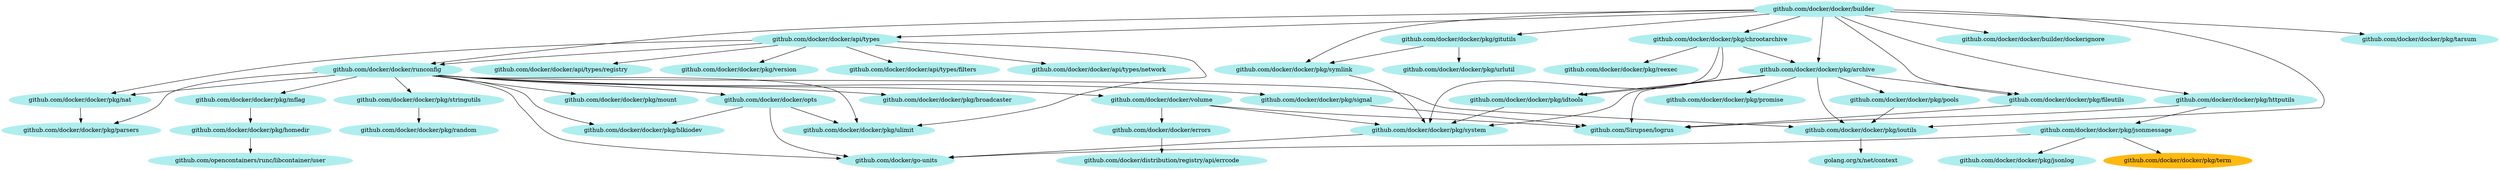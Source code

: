 digraph godep {
0 [label="github.com/docker/docker/api/types" style="filled" color="paleturquoise"];
0 -> 1;
0 -> 2;
0 -> 3;
0 -> 4;
0 -> 5;
0 -> 6;
0 -> 7;
8 [label="github.com/docker/docker/pkg/parsers" style="filled" color="paleturquoise"];
6 [label="github.com/docker/docker/pkg/version" style="filled" color="paleturquoise"];
9 [label="github.com/docker/docker/pkg/blkiodev" style="filled" color="paleturquoise"];
10 [label="github.com/docker/docker/pkg/homedir" style="filled" color="paleturquoise"];
10 -> 11;
12 [label="github.com/docker/docker/pkg/fileutils" style="filled" color="paleturquoise"];
12 -> 13;
14 [label="github.com/docker/docker/pkg/jsonmessage" style="filled" color="paleturquoise"];
14 -> 15;
14 -> 16;
14 -> 17;
18 [label="github.com/docker/docker/builder" style="filled" color="paleturquoise"];
18 -> 0;
18 -> 19;
18 -> 20;
18 -> 21;
18 -> 12;
18 -> 22;
18 -> 23;
18 -> 24;
18 -> 25;
18 -> 26;
18 -> 7;
1 [label="github.com/docker/docker/api/types/filters" style="filled" color="paleturquoise"];
5 [label="github.com/docker/docker/pkg/ulimit" style="filled" color="paleturquoise"];
27 [label="github.com/docker/distribution/registry/api/errcode" style="filled" color="paleturquoise"];
28 [label="github.com/docker/docker/pkg/idtools" style="filled" color="paleturquoise"];
28 -> 29;
25 [label="github.com/docker/docker/pkg/symlink" style="filled" color="paleturquoise"];
25 -> 29;
23 [label="github.com/docker/docker/pkg/httputils" style="filled" color="paleturquoise"];
23 -> 13;
23 -> 14;
7 [label="github.com/docker/docker/runconfig" style="filled" color="paleturquoise"];
7 -> 30;
7 -> 9;
7 -> 31;
7 -> 24;
7 -> 32;
7 -> 33;
7 -> 4;
7 -> 8;
7 -> 34;
7 -> 35;
7 -> 5;
7 -> 36;
7 -> 17;
30 [label="github.com/docker/docker/opts" style="filled" color="paleturquoise"];
30 -> 9;
30 -> 5;
30 -> 17;
37 [label="golang.org/x/net/context" style="filled" color="paleturquoise"];
21 [label="github.com/docker/docker/pkg/chrootarchive" style="filled" color="paleturquoise"];
21 -> 20;
21 -> 28;
21 -> 38;
21 -> 29;
16 [label="github.com/docker/docker/pkg/term" style="filled" color="darkgoldenrod1"];
17 [label="github.com/docker/go-units" style="filled" color="paleturquoise"];
33 [label="github.com/docker/docker/pkg/mount" style="filled" color="paleturquoise"];
29 [label="github.com/docker/docker/pkg/system" style="filled" color="paleturquoise"];
29 -> 17;
19 [label="github.com/docker/docker/builder/dockerignore" style="filled" color="paleturquoise"];
39 [label="github.com/docker/docker/pkg/urlutil" style="filled" color="paleturquoise"];
32 [label="github.com/docker/docker/pkg/mflag" style="filled" color="paleturquoise"];
32 -> 10;
40 [label="github.com/docker/docker/pkg/pools" style="filled" color="paleturquoise"];
40 -> 24;
15 [label="github.com/docker/docker/pkg/jsonlog" style="filled" color="paleturquoise"];
2 [label="github.com/docker/docker/api/types/network" style="filled" color="paleturquoise"];
24 [label="github.com/docker/docker/pkg/ioutils" style="filled" color="paleturquoise"];
24 -> 37;
34 [label="github.com/docker/docker/pkg/signal" style="filled" color="paleturquoise"];
34 -> 13;
13 [label="github.com/Sirupsen/logrus" style="filled" color="paleturquoise"];
35 [label="github.com/docker/docker/pkg/stringutils" style="filled" color="paleturquoise"];
35 -> 41;
20 [label="github.com/docker/docker/pkg/archive" style="filled" color="paleturquoise"];
20 -> 13;
20 -> 12;
20 -> 28;
20 -> 24;
20 -> 40;
20 -> 42;
20 -> 29;
42 [label="github.com/docker/docker/pkg/promise" style="filled" color="paleturquoise"];
3 [label="github.com/docker/docker/api/types/registry" style="filled" color="paleturquoise"];
31 [label="github.com/docker/docker/pkg/broadcaster" style="filled" color="paleturquoise"];
43 [label="github.com/docker/docker/errors" style="filled" color="paleturquoise"];
43 -> 27;
4 [label="github.com/docker/docker/pkg/nat" style="filled" color="paleturquoise"];
4 -> 8;
11 [label="github.com/opencontainers/runc/libcontainer/user" style="filled" color="paleturquoise"];
41 [label="github.com/docker/docker/pkg/random" style="filled" color="paleturquoise"];
36 [label="github.com/docker/docker/volume" style="filled" color="paleturquoise"];
36 -> 13;
36 -> 43;
36 -> 29;
38 [label="github.com/docker/docker/pkg/reexec" style="filled" color="paleturquoise"];
22 [label="github.com/docker/docker/pkg/gitutils" style="filled" color="paleturquoise"];
22 -> 25;
22 -> 39;
26 [label="github.com/docker/docker/pkg/tarsum" style="filled" color="paleturquoise"];
}

